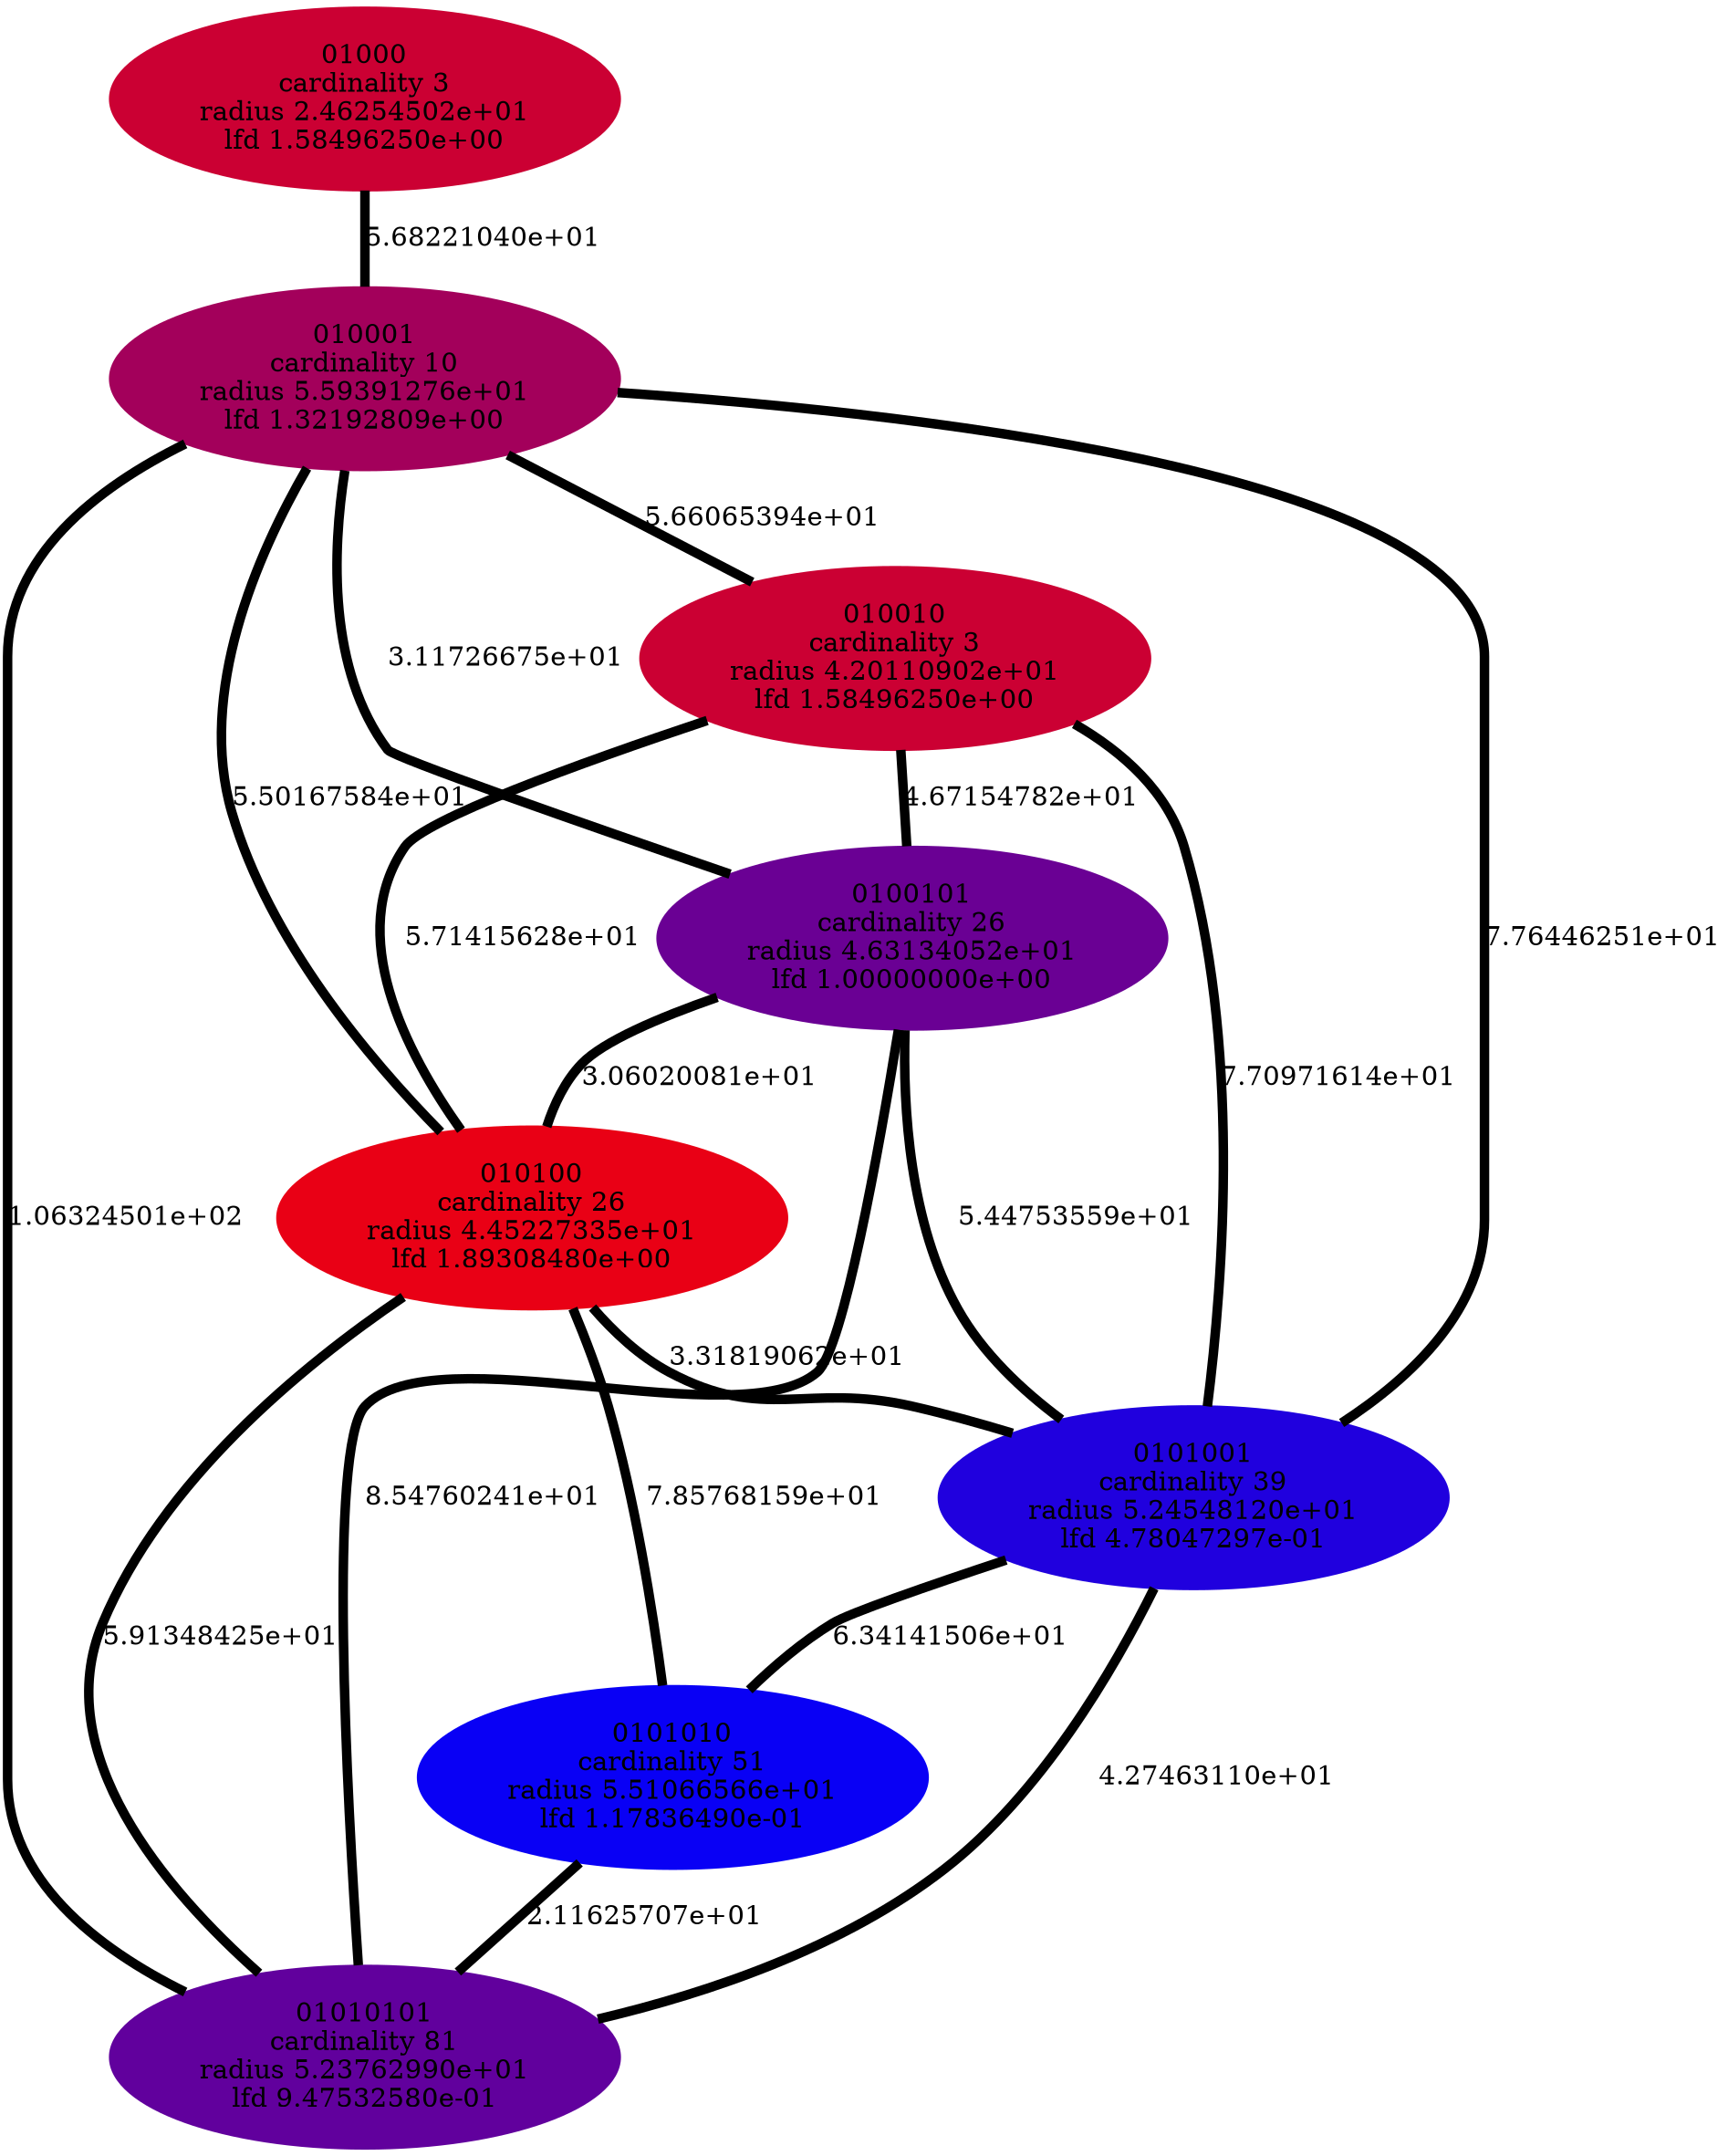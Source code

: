 graph graph_neighborhood_optimal_35 {
    edge[style=solid, penwidth="5", labeldistance="10"]
    01010101 [label="01010101\ncardinality 81\nradius 5.23762990e+01\nlfd 9.47532580e-01", color="#61009D", style="filled"]
    010001 [label="010001\ncardinality 10\nradius 5.59391276e+01\nlfd 1.32192809e+00", color="#A3005B", style="filled"]
    010100 [label="010100\ncardinality 26\nradius 4.45227335e+01\nlfd 1.89308480e+00", color="#E90015", style="filled"]
    0101010 [label="0101010\ncardinality 51\nradius 5.51066566e+01\nlfd 1.17836490e-01", color="#0900F5", style="filled"]
    0101001 [label="0101001\ncardinality 39\nradius 5.24548120e+01\nlfd 4.78047297e-01", color="#2000DE", style="filled"]
    0100101 [label="0100101\ncardinality 26\nradius 4.63134052e+01\nlfd 1.00000000e+00", color="#6A0094", style="filled"]
    010010 [label="010010\ncardinality 3\nradius 4.20110902e+01\nlfd 1.58496250e+00", color="#CB0033", style="filled"]
    01000 [label="01000\ncardinality 3\nradius 2.46254502e+01\nlfd 1.58496250e+00", color="#CB0033", style="filled"]
    0101001 -- 01010101 [label="4.27463110e+01"]
    010100 -- 0101010 [label="7.85768159e+01"]
    010100 -- 01010101 [label="5.91348425e+01"]
    0101001 -- 0101010 [label="6.34141506e+01"]
    010001 -- 010010 [label="5.66065394e+01"]
    010001 -- 010100 [label="5.50167584e+01"]
    010100 -- 0101001 [label="3.31819062e+01"]
    010001 -- 01010101 [label="1.06324501e+02"]
    0100101 -- 010100 [label="3.06020081e+01"]
    010010 -- 0100101 [label="4.67154782e+01"]
    010001 -- 0100101 [label="3.11726675e+01"]
    010001 -- 0101001 [label="7.76446251e+01"]
    01000 -- 010001 [label="5.68221040e+01"]
    0101010 -- 01010101 [label="2.11625707e+01"]
    0100101 -- 01010101 [label="8.54760241e+01"]
    010010 -- 0101001 [label="7.70971614e+01"]
    0100101 -- 0101001 [label="5.44753559e+01"]
    010010 -- 010100 [label="5.71415628e+01"]
}
